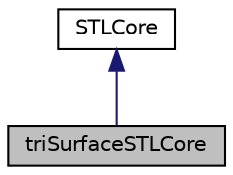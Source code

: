 digraph "triSurfaceSTLCore"
{
  bgcolor="transparent";
  edge [fontname="Helvetica",fontsize="10",labelfontname="Helvetica",labelfontsize="10"];
  node [fontname="Helvetica",fontsize="10",shape=record];
  Node1 [label="triSurfaceSTLCore",height=0.2,width=0.4,color="black", fillcolor="grey75", style="filled" fontcolor="black"];
  Node2 -> Node1 [dir="back",color="midnightblue",fontsize="10",style="solid",fontname="Helvetica"];
  Node2 [label="STLCore",height=0.2,width=0.4,color="black",URL="$classFoam_1_1fileFormats_1_1STLCore.html",tooltip="Core routines used when reading/writing STL files. "];
}

